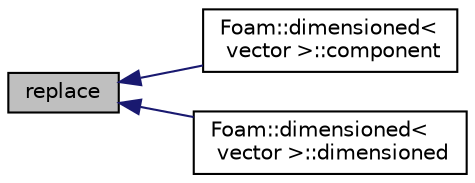 digraph "replace"
{
  bgcolor="transparent";
  edge [fontname="Helvetica",fontsize="10",labelfontname="Helvetica",labelfontsize="10"];
  node [fontname="Helvetica",fontsize="10",shape=record];
  rankdir="LR";
  Node19659 [label="replace",height=0.2,width=0.4,color="black", fillcolor="grey75", style="filled", fontcolor="black"];
  Node19659 -> Node19660 [dir="back",color="midnightblue",fontsize="10",style="solid",fontname="Helvetica"];
  Node19660 [label="Foam::dimensioned\<\l vector \>::component",height=0.2,width=0.4,color="black",URL="$a27473.html#a8a941ebcbe6766eb65df3d7abf4c2296",tooltip="Return a component as a dimensioned<cmptType> "];
  Node19659 -> Node19661 [dir="back",color="midnightblue",fontsize="10",style="solid",fontname="Helvetica"];
  Node19661 [label="Foam::dimensioned\<\l vector \>::dimensioned",height=0.2,width=0.4,color="black",URL="$a27473.html#a97d65bea54a56a86a6ee89c657ffd9cf",tooltip="Construct given a value (creates dimensionless value). "];
}
